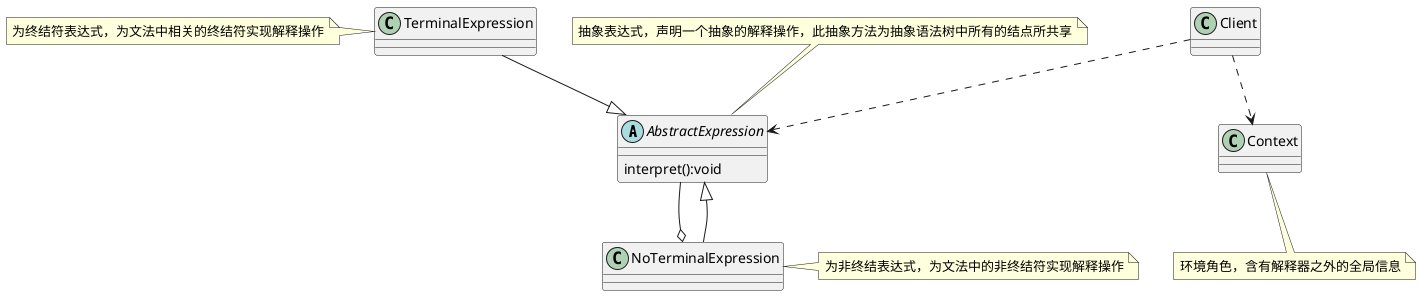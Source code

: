 @startuml

abstract class AbstractExpression{
    interpret():void
}
note top:抽象表达式，声明一个抽象的解释操作，此抽象方法为抽象语法树中所有的结点所共享
class TerminalExpression
note left:为终结符表达式，为文法中相关的终结符实现解释操作
class NoTerminalExpression
note right:为非终结表达式，为文法中的非终结符实现解释操作
TerminalExpression --|> AbstractExpression
NoTerminalExpression --|> AbstractExpression
AbstractExpression --o NoTerminalExpression

class Context
note bottom:环境角色，含有解释器之外的全局信息

class Client
Client ..> Context
Client ..> AbstractExpression
@enduml